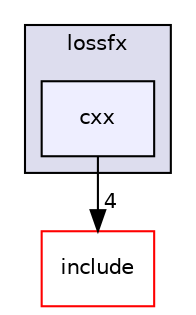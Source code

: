 digraph "cxx" {
  compound=true
  node [ fontsize="10", fontname="Helvetica"];
  edge [ labelfontsize="10", labelfontname="Helvetica"];
  subgraph clusterdir_7f6efa674f53d7efae62325213509662 {
    graph [ bgcolor="#ddddee", pencolor="black", label="lossfx" fontname="Helvetica", fontsize="10", URL="dir_7f6efa674f53d7efae62325213509662.html"]
  dir_1da3f0eaa9f91739bdce20760bd83d71 [shape=box, label="cxx", style="filled", fillcolor="#eeeeff", pencolor="black", URL="dir_1da3f0eaa9f91739bdce20760bd83d71.html"];
  }
  dir_0339d01db2bb45d6b5ee1700ecd0fa58 [shape=box label="include" fillcolor="white" style="filled" color="red" URL="dir_0339d01db2bb45d6b5ee1700ecd0fa58.html"];
  dir_1da3f0eaa9f91739bdce20760bd83d71->dir_0339d01db2bb45d6b5ee1700ecd0fa58 [headlabel="4", labeldistance=1.5 headhref="dir_000147_000150.html"];
}
